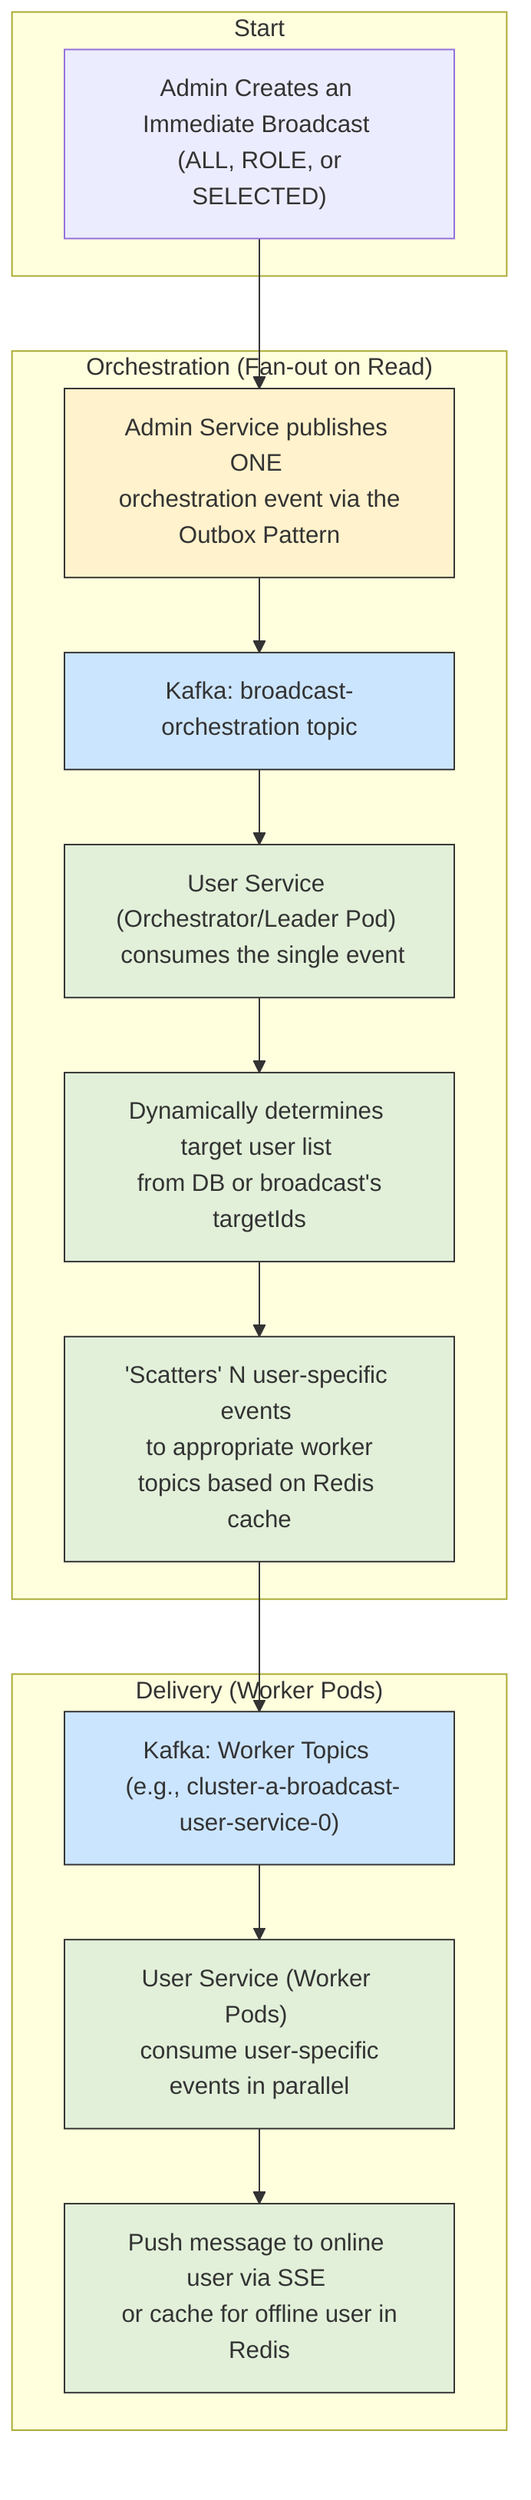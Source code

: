 graph TD
    subgraph "Start"
        A["Admin Creates an Immediate Broadcast <br/> (ALL, ROLE, or SELECTED)"]
    end

    A --> C[Admin Service publishes ONE <br/> orchestration event via the Outbox Pattern];

    subgraph "Orchestration (Fan-out on Read)"
        C --> D[Kafka: broadcast-orchestration topic];
        D --> E["User Service (Orchestrator/Leader Pod) <br/> consumes the single event"];
        E --> F["Dynamically determines target user list <br/> from DB or broadcast's targetIds"];
        F --> G["'Scatters' N user-specific events <br/> to appropriate worker topics based on Redis cache"];
    end
    
    subgraph "Delivery (Worker Pods)"
        G --> J["Kafka: Worker Topics <br/> (e.g., cluster-a-broadcast-user-service-0)"];
        J --> K["User Service (Worker Pods) <br/> consume user-specific events in parallel"];
        K --> L[Push message to online user via SSE <br/> or cache for offline user in Redis];
    end

    %% Styles
    classDef admin fill:#fff2cc,stroke:#333;
    classDef user fill:#e2f0d9,stroke:#333;
    classDef kafka fill:#cce5ff,stroke:#333;

    class C admin;
    class E,F,G,K,L user;
    class D,J kafka;